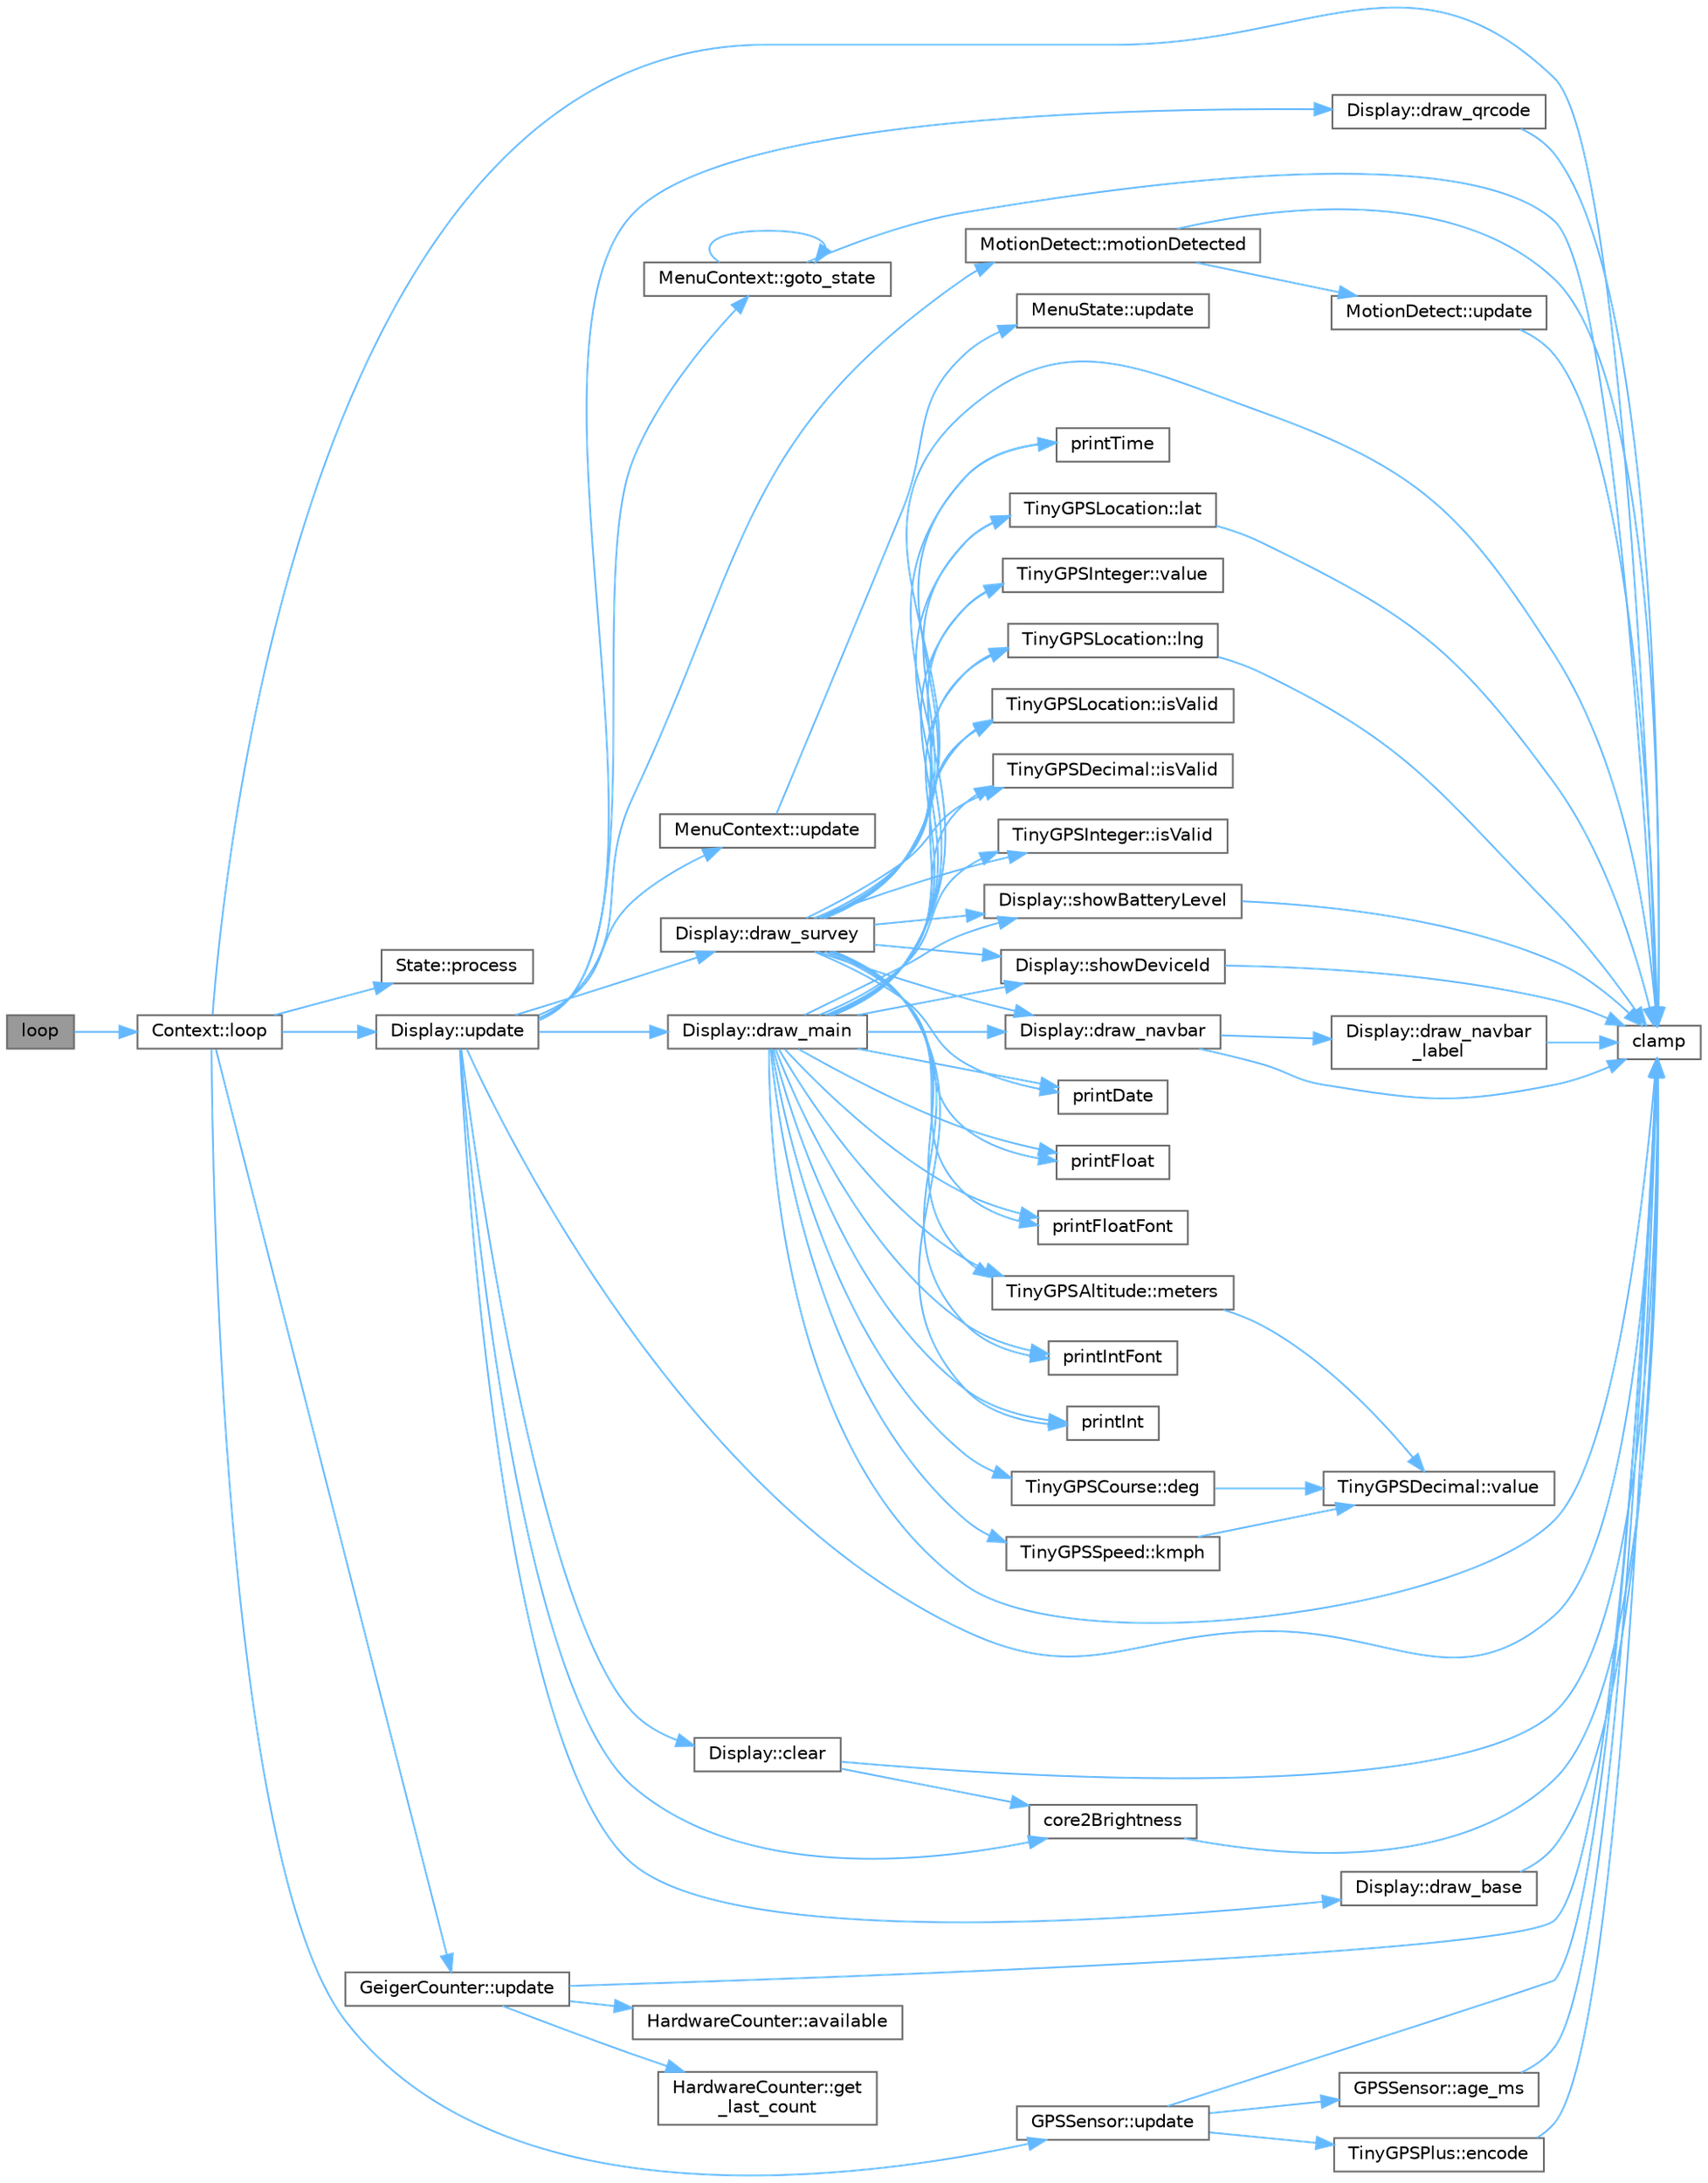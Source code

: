 digraph "loop"
{
 // LATEX_PDF_SIZE
  bgcolor="transparent";
  edge [fontname=Helvetica,fontsize=10,labelfontname=Helvetica,labelfontsize=10];
  node [fontname=Helvetica,fontsize=10,shape=box,height=0.2,width=0.4];
  rankdir="LR";
  Node1 [id="Node000001",label="loop",height=0.2,width=0.4,color="gray40", fillcolor="grey60", style="filled", fontcolor="black",tooltip=" "];
  Node1 -> Node2 [id="edge1_Node000001_Node000002",color="steelblue1",style="solid",tooltip=" "];
  Node2 [id="Node000002",label="Context::loop",height=0.2,width=0.4,color="grey40", fillcolor="white", style="filled",URL="$class_context.html#a78c450b80877fe560a2abe7a541a118c",tooltip=" "];
  Node2 -> Node3 [id="edge2_Node000002_Node000003",color="steelblue1",style="solid",tooltip=" "];
  Node3 [id="Node000003",label="clamp",height=0.2,width=0.4,color="grey40", fillcolor="white", style="filled",URL="$archive_2bgeigie__firmware__pio_2src_2configuration__server_8cpp.html#aed8613cf8a8e4ab677db757821414653",tooltip=" "];
  Node2 -> Node4 [id="edge3_Node000002_Node000004",color="steelblue1",style="solid",tooltip=" "];
  Node4 [id="Node000004",label="State::process",height=0.2,width=0.4,color="grey40", fillcolor="white", style="filled",URL="$class_state.html#a82ef896916bba81b0c818d37af21bf3c",tooltip=" "];
  Node2 -> Node5 [id="edge4_Node000002_Node000005",color="steelblue1",style="solid",tooltip=" "];
  Node5 [id="Node000005",label="Display::update",height=0.2,width=0.4,color="grey40", fillcolor="white", style="filled",URL="$class_display.html#ad2740b779d61e461c4dcaaf34f1fcd8f",tooltip=" "];
  Node5 -> Node3 [id="edge5_Node000005_Node000003",color="steelblue1",style="solid",tooltip=" "];
  Node5 -> Node6 [id="edge6_Node000005_Node000006",color="steelblue1",style="solid",tooltip=" "];
  Node6 [id="Node000006",label="Display::clear",height=0.2,width=0.4,color="grey40", fillcolor="white", style="filled",URL="$class_display.html#a14242933dd00fc1d50f9ae70d5121d14",tooltip=" "];
  Node6 -> Node3 [id="edge7_Node000006_Node000003",color="steelblue1",style="solid",tooltip=" "];
  Node6 -> Node7 [id="edge8_Node000006_Node000007",color="steelblue1",style="solid",tooltip=" "];
  Node7 [id="Node000007",label="core2Brightness",height=0.2,width=0.4,color="grey40", fillcolor="white", style="filled",URL="$display_8cpp.html#aa80b8dc616dd7cd22263440802492d75",tooltip=" "];
  Node7 -> Node3 [id="edge9_Node000007_Node000003",color="steelblue1",style="solid",tooltip=" "];
  Node5 -> Node7 [id="edge10_Node000005_Node000007",color="steelblue1",style="solid",tooltip=" "];
  Node5 -> Node8 [id="edge11_Node000005_Node000008",color="steelblue1",style="solid",tooltip=" "];
  Node8 [id="Node000008",label="Display::draw_base",height=0.2,width=0.4,color="grey40", fillcolor="white", style="filled",URL="$class_display.html#aa64573075ec3f5141cb7906c9cbb4ad1",tooltip=" "];
  Node8 -> Node3 [id="edge12_Node000008_Node000003",color="steelblue1",style="solid",tooltip=" "];
  Node5 -> Node9 [id="edge13_Node000005_Node000009",color="steelblue1",style="solid",tooltip=" "];
  Node9 [id="Node000009",label="Display::draw_main",height=0.2,width=0.4,color="grey40", fillcolor="white", style="filled",URL="$class_display.html#a67f2a955b6ece55b0523c08cac84653e",tooltip=" "];
  Node9 -> Node3 [id="edge14_Node000009_Node000003",color="steelblue1",style="solid",tooltip=" "];
  Node9 -> Node10 [id="edge15_Node000009_Node000010",color="steelblue1",style="solid",tooltip=" "];
  Node10 [id="Node000010",label="TinyGPSCourse::deg",height=0.2,width=0.4,color="grey40", fillcolor="white", style="filled",URL="$struct_tiny_g_p_s_course.html#a76dc8ae6c2fe5ead9b44c8d53a3272ca",tooltip=" "];
  Node10 -> Node11 [id="edge16_Node000010_Node000011",color="steelblue1",style="solid",tooltip=" "];
  Node11 [id="Node000011",label="TinyGPSDecimal::value",height=0.2,width=0.4,color="grey40", fillcolor="white", style="filled",URL="$struct_tiny_g_p_s_decimal.html#ac3ce80976e5d8456e9f211b910a6cb19",tooltip=" "];
  Node9 -> Node12 [id="edge17_Node000009_Node000012",color="steelblue1",style="solid",tooltip=" "];
  Node12 [id="Node000012",label="Display::draw_navbar",height=0.2,width=0.4,color="grey40", fillcolor="white", style="filled",URL="$class_display.html#a75180c9b967a0126ce3b01a7ce6623b5",tooltip=" "];
  Node12 -> Node3 [id="edge18_Node000012_Node000003",color="steelblue1",style="solid",tooltip=" "];
  Node12 -> Node13 [id="edge19_Node000012_Node000013",color="steelblue1",style="solid",tooltip=" "];
  Node13 [id="Node000013",label="Display::draw_navbar\l_label",height=0.2,width=0.4,color="grey40", fillcolor="white", style="filled",URL="$class_display.html#abe6a389bd196987cdc01967c1657b597",tooltip=" "];
  Node13 -> Node3 [id="edge20_Node000013_Node000003",color="steelblue1",style="solid",tooltip=" "];
  Node9 -> Node14 [id="edge21_Node000009_Node000014",color="steelblue1",style="solid",tooltip=" "];
  Node14 [id="Node000014",label="TinyGPSLocation::isValid",height=0.2,width=0.4,color="grey40", fillcolor="white", style="filled",URL="$struct_tiny_g_p_s_location.html#aa5182c29798506eb727058d884f20633",tooltip=" "];
  Node9 -> Node15 [id="edge22_Node000009_Node000015",color="steelblue1",style="solid",tooltip=" "];
  Node15 [id="Node000015",label="TinyGPSDecimal::isValid",height=0.2,width=0.4,color="grey40", fillcolor="white", style="filled",URL="$struct_tiny_g_p_s_decimal.html#a34e6448314c198fa204dfb22cd24fc7e",tooltip=" "];
  Node9 -> Node16 [id="edge23_Node000009_Node000016",color="steelblue1",style="solid",tooltip=" "];
  Node16 [id="Node000016",label="TinyGPSInteger::isValid",height=0.2,width=0.4,color="grey40", fillcolor="white", style="filled",URL="$struct_tiny_g_p_s_integer.html#a3a76131645f7604b3f3e759b90f9373f",tooltip=" "];
  Node9 -> Node17 [id="edge24_Node000009_Node000017",color="steelblue1",style="solid",tooltip=" "];
  Node17 [id="Node000017",label="TinyGPSSpeed::kmph",height=0.2,width=0.4,color="grey40", fillcolor="white", style="filled",URL="$struct_tiny_g_p_s_speed.html#a7fee3c8f9f2fcc5f4a517bd6108f79dd",tooltip=" "];
  Node17 -> Node11 [id="edge25_Node000017_Node000011",color="steelblue1",style="solid",tooltip=" "];
  Node9 -> Node18 [id="edge26_Node000009_Node000018",color="steelblue1",style="solid",tooltip=" "];
  Node18 [id="Node000018",label="TinyGPSLocation::lat",height=0.2,width=0.4,color="grey40", fillcolor="white", style="filled",URL="$struct_tiny_g_p_s_location.html#a86c3acea4f317b427eebb667e4d05a49",tooltip=" "];
  Node18 -> Node3 [id="edge27_Node000018_Node000003",color="steelblue1",style="solid",tooltip=" "];
  Node9 -> Node19 [id="edge28_Node000009_Node000019",color="steelblue1",style="solid",tooltip=" "];
  Node19 [id="Node000019",label="TinyGPSLocation::lng",height=0.2,width=0.4,color="grey40", fillcolor="white", style="filled",URL="$struct_tiny_g_p_s_location.html#a544e9009a5580b2fd5466821a5e5b782",tooltip=" "];
  Node19 -> Node3 [id="edge29_Node000019_Node000003",color="steelblue1",style="solid",tooltip=" "];
  Node9 -> Node20 [id="edge30_Node000009_Node000020",color="steelblue1",style="solid",tooltip=" "];
  Node20 [id="Node000020",label="TinyGPSAltitude::meters",height=0.2,width=0.4,color="grey40", fillcolor="white", style="filled",URL="$struct_tiny_g_p_s_altitude.html#a5a39d145bb1778814007206c765189f7",tooltip=" "];
  Node20 -> Node11 [id="edge31_Node000020_Node000011",color="steelblue1",style="solid",tooltip=" "];
  Node9 -> Node21 [id="edge32_Node000009_Node000021",color="steelblue1",style="solid",tooltip=" "];
  Node21 [id="Node000021",label="printDate",height=0.2,width=0.4,color="grey40", fillcolor="white", style="filled",URL="$display_8cpp.html#a926cd9ce500f615f3624c657c59d7153",tooltip=" "];
  Node9 -> Node22 [id="edge33_Node000009_Node000022",color="steelblue1",style="solid",tooltip=" "];
  Node22 [id="Node000022",label="printFloat",height=0.2,width=0.4,color="grey40", fillcolor="white", style="filled",URL="$display_8cpp.html#a257d550e178a981f697d51a2a1695892",tooltip=" "];
  Node9 -> Node23 [id="edge34_Node000009_Node000023",color="steelblue1",style="solid",tooltip=" "];
  Node23 [id="Node000023",label="printFloatFont",height=0.2,width=0.4,color="grey40", fillcolor="white", style="filled",URL="$display_8cpp.html#a1cd111cb4e208d401902c3ae1eed3b59",tooltip=" "];
  Node9 -> Node24 [id="edge35_Node000009_Node000024",color="steelblue1",style="solid",tooltip=" "];
  Node24 [id="Node000024",label="printInt",height=0.2,width=0.4,color="grey40", fillcolor="white", style="filled",URL="$display_8cpp.html#a98b4b70aadeb673bcc1d2d3739a5a814",tooltip=" "];
  Node9 -> Node25 [id="edge36_Node000009_Node000025",color="steelblue1",style="solid",tooltip=" "];
  Node25 [id="Node000025",label="printIntFont",height=0.2,width=0.4,color="grey40", fillcolor="white", style="filled",URL="$display_8cpp.html#ac3f9cc9b5e5a3d4ede89be90682c1acb",tooltip=" "];
  Node9 -> Node26 [id="edge37_Node000009_Node000026",color="steelblue1",style="solid",tooltip=" "];
  Node26 [id="Node000026",label="printTime",height=0.2,width=0.4,color="grey40", fillcolor="white", style="filled",URL="$display_8cpp.html#ae52b907c706dbf05bd97198c296ec5cc",tooltip=" "];
  Node9 -> Node27 [id="edge38_Node000009_Node000027",color="steelblue1",style="solid",tooltip=" "];
  Node27 [id="Node000027",label="Display::showBatteryLevel",height=0.2,width=0.4,color="grey40", fillcolor="white", style="filled",URL="$class_display.html#aa7b36908fb46ec9bf36366c8d9119f30",tooltip=" "];
  Node27 -> Node3 [id="edge39_Node000027_Node000003",color="steelblue1",style="solid",tooltip=" "];
  Node9 -> Node28 [id="edge40_Node000009_Node000028",color="steelblue1",style="solid",tooltip=" "];
  Node28 [id="Node000028",label="Display::showDeviceId",height=0.2,width=0.4,color="grey40", fillcolor="white", style="filled",URL="$class_display.html#a0b6dd251c800397e9b9522483eb9c233",tooltip=" "];
  Node28 -> Node3 [id="edge41_Node000028_Node000003",color="steelblue1",style="solid",tooltip=" "];
  Node9 -> Node29 [id="edge42_Node000009_Node000029",color="steelblue1",style="solid",tooltip=" "];
  Node29 [id="Node000029",label="TinyGPSInteger::value",height=0.2,width=0.4,color="grey40", fillcolor="white", style="filled",URL="$struct_tiny_g_p_s_integer.html#a67de7e76d61dbd25eb32f701d8ce867b",tooltip=" "];
  Node5 -> Node30 [id="edge43_Node000005_Node000030",color="steelblue1",style="solid",tooltip=" "];
  Node30 [id="Node000030",label="Display::draw_qrcode",height=0.2,width=0.4,color="grey40", fillcolor="white", style="filled",URL="$class_display.html#aadce78ab84e53b437eedf6cc2d941a3a",tooltip=" "];
  Node30 -> Node3 [id="edge44_Node000030_Node000003",color="steelblue1",style="solid",tooltip=" "];
  Node5 -> Node31 [id="edge45_Node000005_Node000031",color="steelblue1",style="solid",tooltip=" "];
  Node31 [id="Node000031",label="Display::draw_survey",height=0.2,width=0.4,color="grey40", fillcolor="white", style="filled",URL="$class_display.html#ae560cdb07a616ef351214a053b018128",tooltip=" "];
  Node31 -> Node3 [id="edge46_Node000031_Node000003",color="steelblue1",style="solid",tooltip=" "];
  Node31 -> Node12 [id="edge47_Node000031_Node000012",color="steelblue1",style="solid",tooltip=" "];
  Node31 -> Node14 [id="edge48_Node000031_Node000014",color="steelblue1",style="solid",tooltip=" "];
  Node31 -> Node15 [id="edge49_Node000031_Node000015",color="steelblue1",style="solid",tooltip=" "];
  Node31 -> Node16 [id="edge50_Node000031_Node000016",color="steelblue1",style="solid",tooltip=" "];
  Node31 -> Node18 [id="edge51_Node000031_Node000018",color="steelblue1",style="solid",tooltip=" "];
  Node31 -> Node19 [id="edge52_Node000031_Node000019",color="steelblue1",style="solid",tooltip=" "];
  Node31 -> Node20 [id="edge53_Node000031_Node000020",color="steelblue1",style="solid",tooltip=" "];
  Node31 -> Node21 [id="edge54_Node000031_Node000021",color="steelblue1",style="solid",tooltip=" "];
  Node31 -> Node22 [id="edge55_Node000031_Node000022",color="steelblue1",style="solid",tooltip=" "];
  Node31 -> Node23 [id="edge56_Node000031_Node000023",color="steelblue1",style="solid",tooltip=" "];
  Node31 -> Node24 [id="edge57_Node000031_Node000024",color="steelblue1",style="solid",tooltip=" "];
  Node31 -> Node25 [id="edge58_Node000031_Node000025",color="steelblue1",style="solid",tooltip=" "];
  Node31 -> Node26 [id="edge59_Node000031_Node000026",color="steelblue1",style="solid",tooltip=" "];
  Node31 -> Node27 [id="edge60_Node000031_Node000027",color="steelblue1",style="solid",tooltip=" "];
  Node31 -> Node28 [id="edge61_Node000031_Node000028",color="steelblue1",style="solid",tooltip=" "];
  Node31 -> Node29 [id="edge62_Node000031_Node000029",color="steelblue1",style="solid",tooltip=" "];
  Node5 -> Node32 [id="edge63_Node000005_Node000032",color="steelblue1",style="solid",tooltip=" "];
  Node32 [id="Node000032",label="MenuContext::goto_state",height=0.2,width=0.4,color="grey40", fillcolor="white", style="filled",URL="$class_menu_context.html#af3449484c482bc70d7d15023e047a84a",tooltip=" "];
  Node32 -> Node3 [id="edge64_Node000032_Node000003",color="steelblue1",style="solid",tooltip=" "];
  Node32 -> Node32 [id="edge65_Node000032_Node000032",color="steelblue1",style="solid",tooltip=" "];
  Node5 -> Node33 [id="edge66_Node000005_Node000033",color="steelblue1",style="solid",tooltip=" "];
  Node33 [id="Node000033",label="MotionDetect::motionDetected",height=0.2,width=0.4,color="grey40", fillcolor="white", style="filled",URL="$class_motion_detect.html#a66e4b850e0423024661a6f766a40fcea",tooltip="One-shot check that motion exceeded threshold since last update."];
  Node33 -> Node3 [id="edge67_Node000033_Node000003",color="steelblue1",style="solid",tooltip=" "];
  Node33 -> Node34 [id="edge68_Node000033_Node000034",color="steelblue1",style="solid",tooltip=" "];
  Node34 [id="Node000034",label="MotionDetect::update",height=0.2,width=0.4,color="grey40", fillcolor="white", style="filled",URL="$class_motion_detect.html#a45bf353f17123a6bfcc6c155ff7e2528",tooltip="Force a re-read of the IMU, update motion."];
  Node34 -> Node3 [id="edge69_Node000034_Node000003",color="steelblue1",style="solid",tooltip=" "];
  Node5 -> Node35 [id="edge70_Node000005_Node000035",color="steelblue1",style="solid",tooltip=" "];
  Node35 [id="Node000035",label="MenuContext::update",height=0.2,width=0.4,color="grey40", fillcolor="white", style="filled",URL="$class_menu_context.html#a5101ae5be4d87102d5d143ea5ccdae12",tooltip=" "];
  Node35 -> Node36 [id="edge71_Node000035_Node000036",color="steelblue1",style="solid",tooltip=" "];
  Node36 [id="Node000036",label="MenuState::update",height=0.2,width=0.4,color="grey40", fillcolor="white", style="filled",URL="$class_menu_state.html#ade23ec3aca339602fc6145ca7594b69b",tooltip=" "];
  Node2 -> Node37 [id="edge72_Node000002_Node000037",color="steelblue1",style="solid",tooltip=" "];
  Node37 [id="Node000037",label="GeigerCounter::update",height=0.2,width=0.4,color="grey40", fillcolor="white", style="filled",URL="$class_geiger_counter.html#af47906652803b0a81b3485ee19d1f7e6",tooltip=" "];
  Node37 -> Node38 [id="edge73_Node000037_Node000038",color="steelblue1",style="solid",tooltip=" "];
  Node38 [id="Node000038",label="HardwareCounter::available",height=0.2,width=0.4,color="grey40", fillcolor="white", style="filled",URL="$class_hardware_counter.html#a8b1831862879280db14b8a7406169e7c",tooltip=" "];
  Node37 -> Node3 [id="edge74_Node000037_Node000003",color="steelblue1",style="solid",tooltip=" "];
  Node37 -> Node39 [id="edge75_Node000037_Node000039",color="steelblue1",style="solid",tooltip=" "];
  Node39 [id="Node000039",label="HardwareCounter::get\l_last_count",height=0.2,width=0.4,color="grey40", fillcolor="white", style="filled",URL="$class_hardware_counter.html#ad8529a6e8473d44f214dd1649fed8c38",tooltip=" "];
  Node2 -> Node40 [id="edge76_Node000002_Node000040",color="steelblue1",style="solid",tooltip=" "];
  Node40 [id="Node000040",label="GPSSensor::update",height=0.2,width=0.4,color="grey40", fillcolor="white", style="filled",URL="$class_g_p_s_sensor.html#a70ffb7412fa7a4cc14cad2135b79c59e",tooltip=" "];
  Node40 -> Node41 [id="edge77_Node000040_Node000041",color="steelblue1",style="solid",tooltip=" "];
  Node41 [id="Node000041",label="GPSSensor::age_ms",height=0.2,width=0.4,color="grey40", fillcolor="white", style="filled",URL="$class_g_p_s_sensor.html#a1f2097cc5d1642b86a0fb996d8223382",tooltip=" "];
  Node41 -> Node3 [id="edge78_Node000041_Node000003",color="steelblue1",style="solid",tooltip=" "];
  Node40 -> Node3 [id="edge79_Node000040_Node000003",color="steelblue1",style="solid",tooltip=" "];
  Node40 -> Node42 [id="edge80_Node000040_Node000042",color="steelblue1",style="solid",tooltip=" "];
  Node42 [id="Node000042",label="TinyGPSPlus::encode",height=0.2,width=0.4,color="grey40", fillcolor="white", style="filled",URL="$class_tiny_g_p_s_plus.html#ad7b78320b7e4967df17c6a27008a5154",tooltip=" "];
  Node42 -> Node3 [id="edge81_Node000042_Node000003",color="steelblue1",style="solid",tooltip=" "];
}
